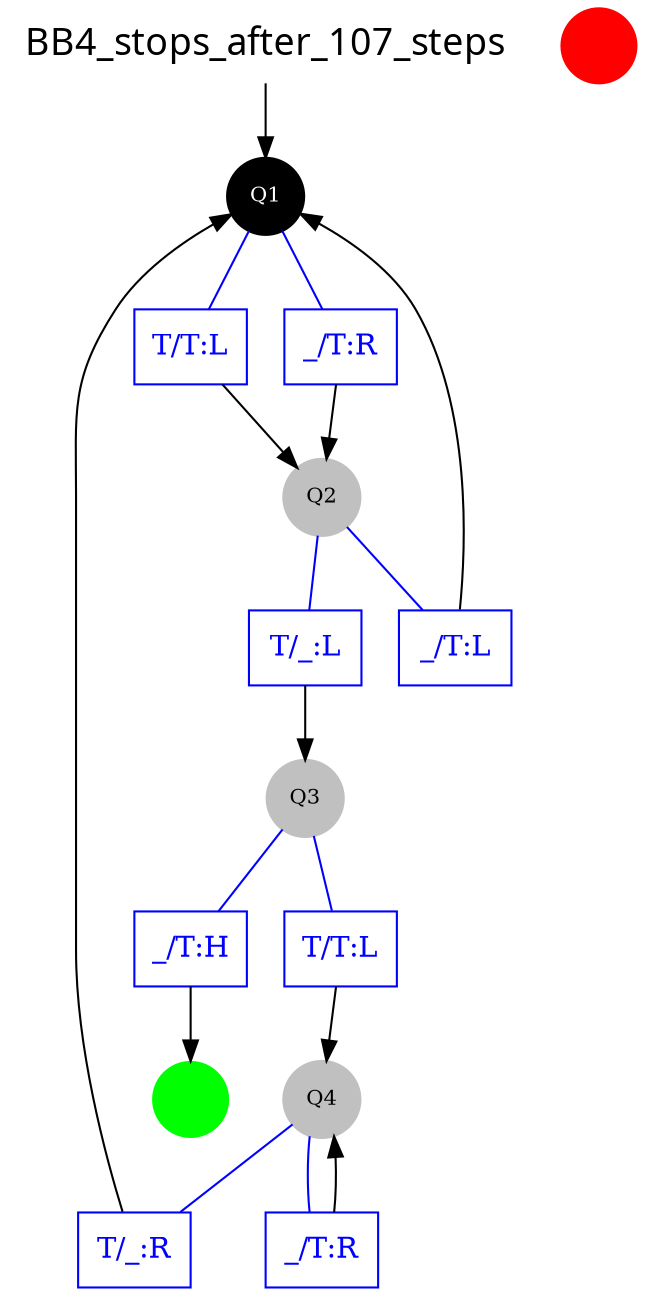 digraph cfg{
  node [shape=plaintext]; // MACHINE NAME
  "BB4_stops_after_107_steps" [label="BB4_stops_after_107_steps",fontname=comic,fontsize=18]
  
 node [shape=circle, fontsize=10]; // STATES
  
 node [peripheries=1, style=filled, color=black, fontcolor=white]; // INITIAL STATES
  "Q1"
  
 node [peripheries=1, style=filled , color=green, fontcolor=green]; // ACCEPTING STATES
  "Q0" [label=""]
  
 node [peripheries=1, style=filled, color=red  , fontcolor=white]; // REJECTING STATES
  "Q-1" [label=""]
  
 node [peripheries=1, style=filled , color=gray, fontcolor=black ]; // OTHER CONTROL STATES
  "Q2" ;
"Q3" ;
"Q4"
  
 node [shape=box, peripheries=1, style=solid, color=blue , fontcolor=blue, fontsize=14] // INSTRUCTION NODES
  "Q4_T" [label="T/_:R"] ;
"Q4__" [label="_/T:R"] ;
"Q3_T" [label="T/T:L"] ;
"Q3__" [label="_/T:H"] ;
"Q2_T" [label="T/_:L"] ;
"Q2__" [label="_/T:L"] ;
"Q1_T" [label="T/T:L"] ;
"Q1__" [label="_/T:R"]
  // TRANSITIONS
  "BB4_stops_after_107_steps" -> "Q1"
  "Q4"->"Q4_T"[label="",dir=none, color=blue] ;
"Q4"->"Q4__"[label="",dir=none, color=blue] ;
"Q3"->"Q3_T"[label="",dir=none, color=blue] ;
"Q3"->"Q3__"[label="",dir=none, color=blue] ;
"Q2"->"Q2_T"[label="",dir=none, color=blue] ;
"Q2"->"Q2__"[label="",dir=none, color=blue] ;
"Q1"->"Q1_T"[label="",dir=none, color=blue] ;
"Q1"->"Q1__"[label="",dir=none, color=blue]
  "Q4_T"->"Q1"[label=""] ;
"Q4__"->"Q4"[label=""] ;
"Q3_T"->"Q4"[label=""] ;
"Q3__"->"Q0"[label=""] ;
"Q2_T"->"Q3"[label=""] ;
"Q2__"->"Q1"[label=""] ;
"Q1_T"->"Q2"[label=""] ;
"Q1__"->"Q2"[label=""]
  }